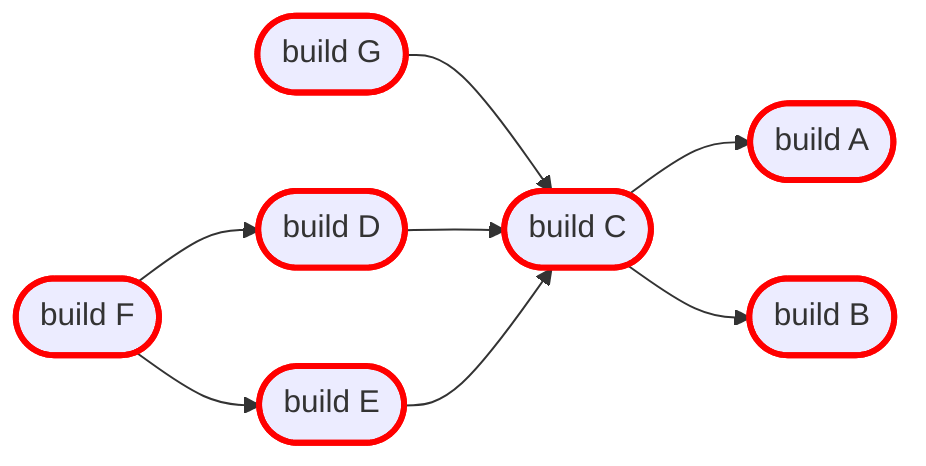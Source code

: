 flowchart LR
classDef forced stroke:red,stroke-width:3px
classDef required stroke:orange,stroke-width:3px
classDef selected stroke:black,stroke-width:3px
F:build(["build F"])
G:build(["build G"])
F:build --> D:build
F:build --> E:build
class F:build forced
G:build --> C:build
class G:build forced
D:build(["build D"])
E:build(["build E"])
D:build --> C:build
class D:build forced
E:build --> C:build
class E:build forced
C:build(["build C"])
C:build --> A:build
C:build --> B:build
class C:build forced
A:build(["build A"])
B:build(["build B"])
class A:build forced
class B:build forced